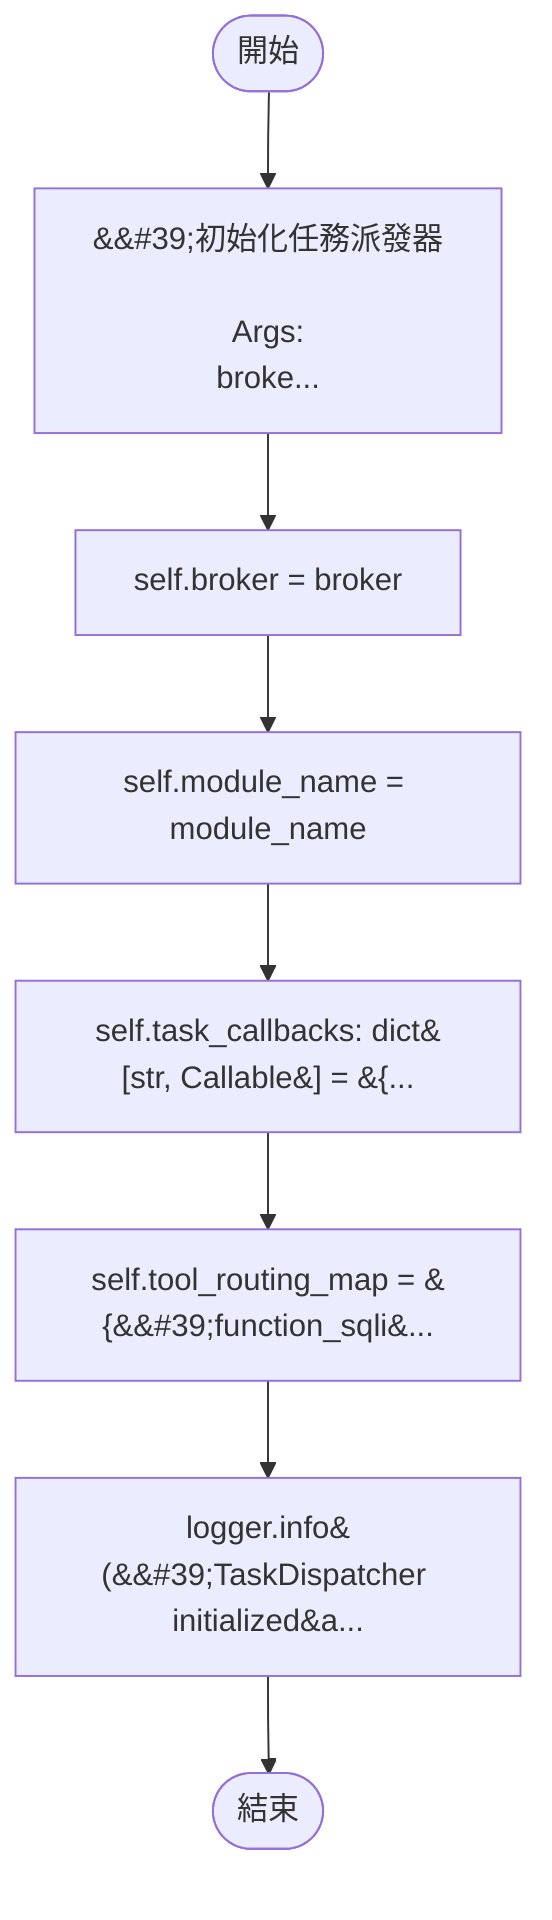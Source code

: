 flowchart TB
    n1([開始])
    n2([結束])
    n3[&amp;&#35;39;初始化任務派發器\n\n        Args:\n            broke...]
    n4[self.broker = broker]
    n5[self.module_name = module_name]
    n6[self.task_callbacks: dict&#91;str, Callable&#93; = &#123;...]
    n7[self.tool_routing_map = &#123;&amp;&#35;39;function_sqli&...]
    n8[logger.info&#40;&amp;&#35;39;TaskDispatcher initialized&a...]
    n1 --> n3
    n3 --> n4
    n4 --> n5
    n5 --> n6
    n6 --> n7
    n7 --> n8
    n8 --> n2